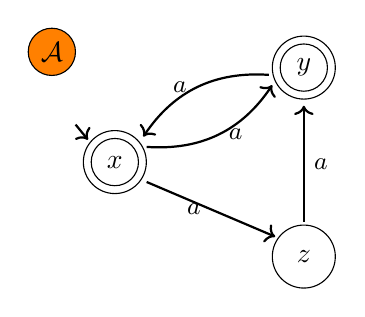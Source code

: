 \begin{tikzpicture}
[
  scale=0.4
]

\draw (2,8.5)[fill=orange] circle (0.75);
\draw (2,8.5) node {$\mathcal{A}$};

\draw (4,5) circle (1);
\draw (4,5) circle (0.75);
\draw (4,5) node {$x$};
\draw (10,8) circle (1);
\draw (10,8) circle (0.75);
\draw (10,8) node {$y$};
\draw (10,2) circle (1);
\draw (10,2) node {$z$};

\node (s) at (2.5,6.5) {};
\node (sx) at (3.4,5.4) {};

\node (x) at (4.7,5.5) {};
\node (y) at (9.2,7.75) {};

\node (xz) at (4.7,4.5) {};
\node (z) at (9.4,2.5) {};

\node (yz) at (10,7.1) {};
\node (zy) at (10,2.8) {};

\path[->,thick,every node/.style={font=\sffamily\small}]
(x) edge [bend right] node[right] {$a$} (y)
(y) edge [bend right] node[left] {$a$} (x)

(xz) edge node[left] {$a$} (z)

(zy) edge node[right] {$a$} (yz)

(s) edge (sx);

\end{tikzpicture}
